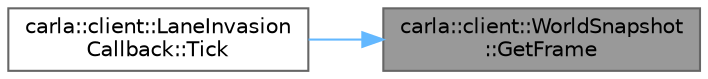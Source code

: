 digraph "carla::client::WorldSnapshot::GetFrame"
{
 // INTERACTIVE_SVG=YES
 // LATEX_PDF_SIZE
  bgcolor="transparent";
  edge [fontname=Helvetica,fontsize=10,labelfontname=Helvetica,labelfontsize=10];
  node [fontname=Helvetica,fontsize=10,shape=box,height=0.2,width=0.4];
  rankdir="RL";
  Node1 [id="Node000001",label="carla::client::WorldSnapshot\l::GetFrame",height=0.2,width=0.4,color="gray40", fillcolor="grey60", style="filled", fontcolor="black",tooltip=" "];
  Node1 -> Node2 [id="edge1_Node000001_Node000002",dir="back",color="steelblue1",style="solid",tooltip=" "];
  Node2 [id="Node000002",label="carla::client::LaneInvasion\lCallback::Tick",height=0.2,width=0.4,color="grey40", fillcolor="white", style="filled",URL="$d8/d64/classcarla_1_1client_1_1LaneInvasionCallback.html#ad3fab0bb2e6fb133d9b63d4e26592864",tooltip=" "];
}
